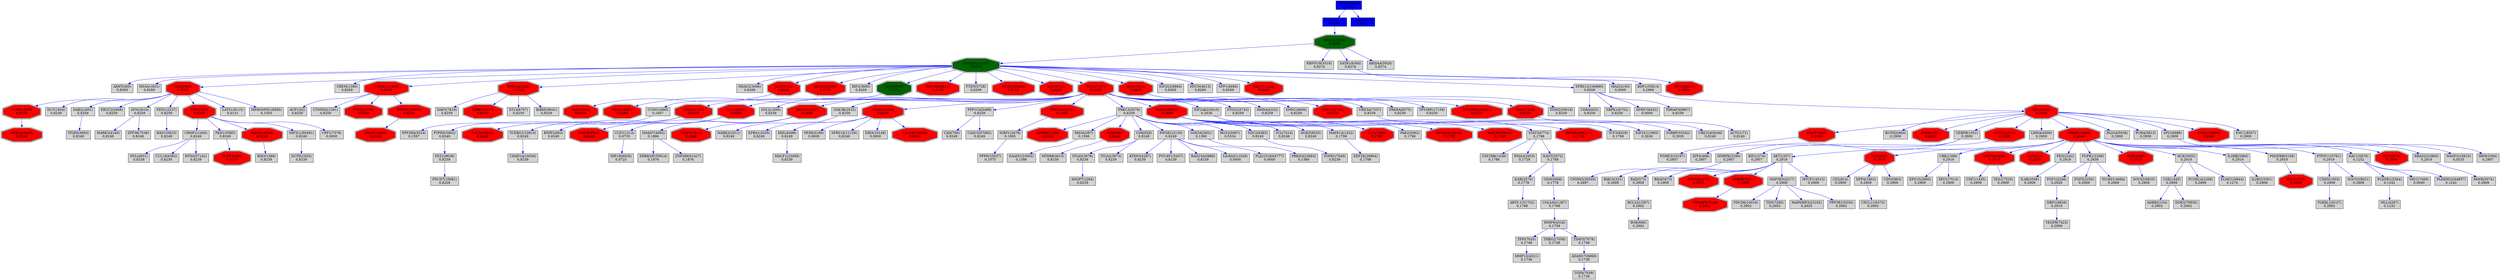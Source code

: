 digraph tmp_ans0 {
N_0 [shape = box, style = filled, fillcolor = lightgray, label = "ACTG1(71)\n0,8249"];
N_1 [shape = box, style = filled, fillcolor = lightgray, label = "ADRB2(154)\n0,2902"];
N_2 [shape = doubleoctagon, style = filled, fillcolor = red, label = "ADRBK1(156)\n0,8249"];
N_3 [shape = box, style = filled, fillcolor = lightgray, label = "AKT1(207)\n0,2919"];
N_4 [shape = box, style = filled, fillcolor = lightgray, label = "BIN1(274)\n0,2907"];
N_5 [shape = box, style = filled, fillcolor = lightgray, label = "ANGPT1(284)\n0,8229"];
N_6 [shape = box, style = filled, fillcolor = lightgray, label = "BIRC4(331)\n0,2909"];
N_7 [shape = box, style = filled, fillcolor = lightgray, label = "RHOA(387)\n0,1596"];
N_8 [shape = box, style = filled, fillcolor = lightgray, label = "RHOC(389)\n0,8239"];
N_9 [shape = box, style = filled, fillcolor = lightgray, label = "ARNT(405)\n0,8269"];
N_10 [shape = doubleoctagon, style = filled, fillcolor = red, label = "BAG1(573)\n0,2909"];
N_11 [shape = box, style = filled, fillcolor = lightgray, label = "BAD(572)\n0,2909"];
N_12 [shape = box, style = filled, fillcolor = lightgray, label = "BCL2A1(597)\n0,2902"];
N_13 [shape = box, style = filled, fillcolor = lightgray, label = "BNIP2(663)\n0,8249"];
N_14 [shape = box, style = filled, fillcolor = lightgray, label = "BRAF(673)\n0,2909"];
N_15 [shape = doubleoctagon, style = filled, fillcolor = red, label = "BTK(695)\n0,8249"];
N_16 [shape = box, style = filled, fillcolor = lightgray, label = "CAD(790)\n0,8249"];
N_17 [shape = doubleoctagon, style = filled, fillcolor = red, label = "CASP7(840)\n0,2909"];
N_18 [shape = box, style = filled, fillcolor = lightgray, label = "RUNX2(860)\n0,2909"];
N_19 [shape = box, style = filled, fillcolor = lightgray, label = "CD2(914)\n0,2909"];
N_20 [shape = doubleoctagon, style = filled, fillcolor = red, label = "CD4(920)\n0,2919"];
N_21 [shape = box, style = filled, fillcolor = lightgray, label = "CD8A(925)\n0,8259"];
N_22 [shape = box, style = filled, fillcolor = lightgray, label = "CD9(928)\n0,8249"];
N_23 [shape = box, style = filled, fillcolor = lightgray, label = "MS4A1(931)\n0,8269"];
N_24 [shape = doubleoctagon, style = filled, fillcolor = red, label = "CCNE1(898)\n0,8259"];
N_25 [shape = doubleoctagon, style = filled, fillcolor = red, label = "CDC2(983)\n0,8269"];
N_26 [shape = box, style = filled, fillcolor = lightgray, label = "CCNG1(900)\n0,1607"];
N_27 [shape = doubleoctagon, style = filled, fillcolor = red, label = "CDK6(1021)\n0,2909"];
N_28 [shape = doubleoctagon, style = filled, fillcolor = red, label = "CCNT2(905)\n0,8239"];
N_29 [shape = box, style = filled, fillcolor = lightgray, label = "CEBPB(1051)\n0,2909"];
N_30 [shape = box, style = filled, fillcolor = lightgray, label = "ATF4(468)\n0,2907"];
N_31 [shape = doubleoctagon, style = filled, fillcolor = red, label = "CHD3(1107)\n0,8259"];
N_32 [shape = box, style = filled, fillcolor = lightgray, label = "CLTC(1213)\n0,0735"];
N_33 [shape = box, style = filled, fillcolor = lightgray, label = "CREM(1390)\n0,8269"];
N_34 [shape = box, style = filled, fillcolor = lightgray, label = "CRK(1398)\n0,2919"];
N_35 [shape = box, style = filled, fillcolor = lightgray, label = "CSF1(1435)\n0,2909"];
N_36 [shape = doubleoctagon, style = filled, fillcolor = red, label = "CSF1R(1436)\n0,2919"];
N_37 [shape = box, style = filled, fillcolor = lightgray, label = "CSF2RB(1439)\n0,1788"];
N_38 [shape = box, style = filled, fillcolor = lightgray, label = "CSK(1445)\n0,2909"];
N_39 [shape = box, style = filled, fillcolor = lightgray, label = "CDH5(1003)\n0,2909"];
N_40 [shape = doubleoctagon, style = filled, fillcolor = darkgreen, label = "CSNK2A1(1457)\n0,8279"];
N_41 [shape = box, style = filled, fillcolor = lightgray, label = "MAPK14(1432)\n0,1798"];
N_42 [shape = doubleoctagon, style = filled, fillcolor = red, label = "CDC42(998)\n0,8259"];
N_43 [shape = box, style = filled, fillcolor = lightgray, label = "ACP1(52)\n0,8259"];
N_44 [shape = doubleoctagon, style = filled, fillcolor = red, label = "CTNNB1(1499)\n0,8269"];
N_45 [shape = box, style = filled, fillcolor = lightgray, label = "CTNND2(1501)\n0,8259"];
N_46 [shape = doubleoctagon, style = filled, fillcolor = red, label = "CD7(924)\n0,2909"];
N_47 [shape = box, style = filled, fillcolor = lightgray, label = "COL4A5(1287)\n0,1768"];
N_48 [shape = box, style = filled, fillcolor = lightgray, label = "DCTD(1635)\n0,8239"];
N_49 [shape = box, style = filled, fillcolor = lightgray, label = "DPP4(1803)\n0,2909"];
N_50 [shape = box, style = filled, fillcolor = lightgray, label = "CRMP1(1400)\n0,8249"];
N_51 [shape = box, style = filled, fillcolor = lightgray, label = "DUT(1854)\n0,8259"];
N_52 [shape = box, style = filled, fillcolor = lightgray, label = "DVL2(1856)\n0,8259"];
N_53 [shape = box, style = filled, fillcolor = lightgray, label = "DAB2(1601)\n0,8259"];
N_54 [shape = box, style = filled, fillcolor = lightgray, label = "EIF2S1(1965)\n0,2626"];
N_55 [shape = box, style = filled, fillcolor = blue, label = "CHD4(1108)\n0,8289"];
N_56 [shape = box, style = filled, fillcolor = lightgray, label = "EPB41(2035)\n0,8249"];
N_57 [shape = box, style = filled, fillcolor = lightgray, label = "EPS15(2060)\n0,2909"];
N_58 [shape = box, style = filled, fillcolor = lightgray, label = "ERCC2(2068)\n0,8259"];
N_59 [shape = box, style = filled, fillcolor = lightgray, label = "EWSR1(2130)\n0,8249"];
N_60 [shape = doubleoctagon, style = filled, fillcolor = red, label = "FANCA(2175)\n0,2909"];
N_61 [shape = box, style = filled, fillcolor = lightgray, label = "FCGR1A(2209)\n0,2909"];
N_62 [shape = box, style = filled, fillcolor = lightgray, label = "FES(2242)\n0,2919"];
N_63 [shape = box, style = filled, fillcolor = lightgray, label = "FGF1(2246)\n0,2929"];
N_64 [shape = box, style = filled, fillcolor = lightgray, label = "FGFR1(2260)\n0,2939"];
N_65 [shape = box, style = filled, fillcolor = lightgray, label = "FGF5(2250)\n0,2909"];
N_66 [shape = doubleoctagon, style = filled, fillcolor = red, label = "XRCC6(2547)\n0,1896"];
N_67 [shape = box, style = filled, fillcolor = lightgray, label = "CD53(963)\n0,2909"];
N_68 [shape = doubleoctagon, style = filled, fillcolor = red, label = "GHR(2690)\n0,2919"];
N_69 [shape = box, style = filled, fillcolor = lightgray, label = "SFN(2810)\n0,8259"];
N_70 [shape = box, style = filled, fillcolor = lightgray, label = "MARK2(2011)\n0,8249"];
N_71 [shape = box, style = filled, fillcolor = lightgray, label = "GSK3B(2932)\n0,8259"];
N_72 [shape = box, style = filled, fillcolor = lightgray, label = "PDIA3(2923)\n0,1729"];
N_73 [shape = box, style = filled, fillcolor = lightgray, label = "HCK(3055)\n0,2919"];
N_74 [shape = doubleoctagon, style = filled, fillcolor = darkgreen, label = "HDAC1(3065)\n0,8284"];
N_75 [shape = doubleoctagon, style = filled, fillcolor = red, label = "CUTL1(1523)\n0,2909"];
N_76 [shape = box, style = filled, fillcolor = lightgray, label = "FEN1(2237)\n0,8259"];
N_77 [shape = box, style = filled, fillcolor = lightgray, label = "HNRPK(3190)\n0,2907"];
N_78 [shape = box, style = filled, fillcolor = lightgray, label = "GSK3A(2931)\n0,1390"];
N_79 [shape = doubleoctagon, style = filled, fillcolor = red, label = "HSPCA(3320)\n0,8269"];
N_80 [shape = box, style = filled, fillcolor = lightgray, label = "HDAC2(3066)\n0,8269"];
N_81 [shape = doubleoctagon, style = filled, fillcolor = red, label = "IKBKB(3551)\n0,2909"];
N_82 [shape = box, style = filled, fillcolor = lightgray, label = "IL2RB(3560)\n0,2919"];
N_83 [shape = box, style = filled, fillcolor = lightgray, label = "IL2RG(3561)\n0,2909"];
N_84 [shape = box, style = filled, fillcolor = lightgray, label = "IL6R(3570)\n0,1778"];
N_85 [shape = box, style = filled, fillcolor = lightgray, label = "IL6ST(3572)\n0,1788"];
N_86 [shape = box, style = filled, fillcolor = lightgray, label = "IL4R(3566)\n0,2909"];
N_87 [shape = box, style = filled, fillcolor = lightgray, label = "IRF8(3394)\n0,2907"];
N_88 [shape = box, style = filled, fillcolor = lightgray, label = "ITGA5(3678)\n0,8239"];
N_89 [shape = box, style = filled, fillcolor = lightgray, label = "ITGA2(3673)\n0,8239"];
N_90 [shape = box, style = filled, fillcolor = lightgray, label = "ITGB5(3693)\n0,8249"];
N_91 [shape = doubleoctagon, style = filled, fillcolor = red, label = "JUN(3725)\n0,8269"];
N_92 [shape = box, style = filled, fillcolor = blue, label = "LDHA(3939)\n0,8284"];
N_93 [shape = box, style = filled, fillcolor = lightgray, label = "LMNA(4000)\n0,2909"];
N_94 [shape = doubleoctagon, style = filled, fillcolor = red, label = "HCLS1(3059)\n0,8269"];
N_95 [shape = doubleoctagon, style = filled, fillcolor = red, label = "SMAD3(4088)\n0,8259"];
N_96 [shape = box, style = filled, fillcolor = lightgray, label = "SMAD7(4092)\n0,1886"];
N_97 [shape = doubleoctagon, style = filled, fillcolor = red, label = "MAF(4094)\n0,8259"];
N_98 [shape = doubleoctagon, style = filled, fillcolor = red, label = "DCC(1630)\n0,1798"];
N_99 [shape = box, style = filled, fillcolor = lightgray, label = "BOK(666)\n0,2892"];
N_100 [shape = box, style = filled, fillcolor = lightgray, label = "MAP3K5(4217)\n0,2909"];
N_101 [shape = box, style = filled, fillcolor = lightgray, label = "IGBP1(3476)\n0,1085"];
N_102 [shape = box, style = filled, fillcolor = lightgray, label = "MLL(4297)\n0,1232"];
N_103 [shape = box, style = filled, fillcolor = lightgray, label = "MMP9(4318)\n0,1758"];
N_104 [shape = doubleoctagon, style = filled, fillcolor = red, label = "MLH1(4292)\n0,8264"];
N_105 [shape = doubleoctagon, style = filled, fillcolor = red, label = "MYBL2(4605)\n0,8249"];
N_106 [shape = box, style = filled, fillcolor = lightgray, label = "MYD88(4615)\n0,8239"];
N_107 [shape = box, style = filled, fillcolor = lightgray, label = "NCAM1(4684)\n0,2909"];
N_108 [shape = box, style = filled, fillcolor = lightgray, label = "IRF2(3660)\n0,8269"];
N_109 [shape = doubleoctagon, style = filled, fillcolor = darkgreen, label = "MYC(4609)\n0,8274"];
N_110 [shape = box, style = filled, fillcolor = lightgray, label = "RBPSUH(3516)\n0,8274"];
N_111 [shape = box, style = filled, fillcolor = lightgray, label = "PAK2(5062)\n0,1798"];
N_112 [shape = box, style = filled, fillcolor = lightgray, label = "PAWR(5074)\n0,2909"];
N_113 [shape = box, style = filled, fillcolor = lightgray, label = "PDGFRB(5159)\n0,2919"];
N_114 [shape = doubleoctagon, style = filled, fillcolor = red, label = "PIK3R1(5295)\n0,2949"];
N_115 [shape = box, style = filled, fillcolor = lightgray, label = "MARK3(4140)\n0,8249"];
N_116 [shape = box, style = filled, fillcolor = lightgray, label = "MMP12(4321)\n0,1738"];
N_117 [shape = box, style = filled, fillcolor = lightgray, label = "PPP1CA(5499)\n0,8259"];
N_118 [shape = doubleoctagon, style = filled, fillcolor = red, label = "PPP2CA(5515)\n0,1095"];
N_119 [shape = doubleoctagon, style = filled, fillcolor = red, label = "PPP1R8(5511)\n0,8269"];
N_120 [shape = box, style = filled, fillcolor = lightgray, label = "PRKCA(5578)\n0,8259"];
N_121 [shape = box, style = filled, fillcolor = lightgray, label = "PA2G4(5036)\n0,2909"];
N_122 [shape = box, style = filled, fillcolor = lightgray, label = "PKN1(5585)\n0,8249"];
N_123 [shape = doubleoctagon, style = filled, fillcolor = red, label = "MAPK3(5595)\n0,1808"];
N_124 [shape = doubleoctagon, style = filled, fillcolor = red, label = "PRKCI(5584)\n0,8249"];
N_125 [shape = box, style = filled, fillcolor = lightgray, label = "EIF2AK2(5610)\n0,2636"];
N_126 [shape = box, style = filled, fillcolor = lightgray, label = "ATXN3(4287)\n0,8239"];
N_127 [shape = box, style = filled, fillcolor = lightgray, label = "PTGS2(5743)\n0,8259"];
N_128 [shape = doubleoctagon, style = filled, fillcolor = red, label = "GRLF1(2909)\n0,8249"];
N_129 [shape = box, style = filled, fillcolor = lightgray, label = "PURA(5813)\n0,2909"];
N_130 [shape = box, style = filled, fillcolor = lightgray, label = "PTPN11(5781)\n0,2919"];
N_131 [shape = box, style = filled, fillcolor = lightgray, label = "PTEN(5728)\n0,8269"];
N_132 [shape = box, style = filled, fillcolor = lightgray, label = "RAC1(5879)\n0,1252"];
N_133 [shape = box, style = filled, fillcolor = lightgray, label = "PLXNB1(5364)\n0,1242"];
N_134 [shape = box, style = filled, fillcolor = lightgray, label = "RAD1(5810)\n0,8249"];
N_135 [shape = doubleoctagon, style = filled, fillcolor = red, label = "RB1(5925)\n0,2959"];
N_136 [shape = box, style = filled, fillcolor = lightgray, label = "MNDA(4332)\n0,8259"];
N_137 [shape = doubleoctagon, style = filled, fillcolor = red, label = "RET(5979)\n0,2909"];
N_138 [shape = box, style = filled, fillcolor = lightgray, label = "POU4F1(5457)\n0,8239"];
N_139 [shape = doubleoctagon, style = filled, fillcolor = red, label = "ROCK1(6093)\n0,8249"];
N_140 [shape = box, style = filled, fillcolor = lightgray, label = "NVL(4931)\n0,8239"];
N_141 [shape = box, style = filled, fillcolor = lightgray, label = "RAD23A(5886)\n0,8239"];
N_142 [shape = doubleoctagon, style = filled, fillcolor = red, label = "RPS6KA1(6195)\n0,1798"];
N_143 [shape = doubleoctagon, style = filled, fillcolor = red, label = "MAP2K3(5606)\n0,1798"];
N_144 [shape = box, style = filled, fillcolor = lightgray, label = "SATB1(6304)\n0,8274"];
N_145 [shape = box, style = filled, fillcolor = lightgray, label = "RGS2(5997)\n0,5534"];
N_146 [shape = doubleoctagon, style = filled, fillcolor = red, label = "PACS1(55690)\n0,8269"];
N_147 [shape = doubleoctagon, style = filled, fillcolor = red, label = "PTPRJ(5795)\n0,8259"];
N_148 [shape = box, style = filled, fillcolor = lightgray, label = "SDC2(6383)\n0,8249"];
N_149 [shape = box, style = filled, fillcolor = lightgray, label = "SKIL(6498)\n0,8249"];
N_150 [shape = box, style = filled, fillcolor = lightgray, label = "SMN1(6606)\n0,8259"];
N_151 [shape = box, style = filled, fillcolor = lightgray, label = "SPI1(6688)\n0,2909"];
N_152 [shape = doubleoctagon, style = filled, fillcolor = red, label = "SRF(6722)\n0,8269"];
N_153 [shape = box, style = filled, fillcolor = lightgray, label = "SRPK1(6732)\n0,8259"];
N_154 [shape = box, style = filled, fillcolor = lightgray, label = "STAT3(6774)\n0,1798"];
N_155 [shape = doubleoctagon, style = filled, fillcolor = red, label = "RPS6KA3(6197)\n0,1798"];
N_156 [shape = doubleoctagon, style = filled, fillcolor = red, label = "STK11(6794)\n0,8259"];
N_157 [shape = box, style = filled, fillcolor = lightgray, label = "TCF3(6929)\n0,1798"];
N_158 [shape = doubleoctagon, style = filled, fillcolor = red, label = "TERF2(7014)\n0,1886"];
N_159 [shape = box, style = filled, fillcolor = lightgray, label = "ADAM17(6868)\n0,1738"];
N_160 [shape = box, style = filled, fillcolor = lightgray, label = "TGFA(7039)\n0,1728"];
N_161 [shape = box, style = filled, fillcolor = lightgray, label = "TGFB1(7040)\n0,8239"];
N_162 [shape = box, style = filled, fillcolor = lightgray, label = "TFPI(7035)\n0,1748"];
N_163 [shape = box, style = filled, fillcolor = lightgray, label = "THBS2(7058)\n0,1748"];
N_164 [shape = box, style = filled, fillcolor = lightgray, label = "CCL18(6362)\n0,8239"];
N_165 [shape = doubleoctagon, style = filled, fillcolor = red, label = "TNFAIP3(7128)\n0,2902"];
N_166 [shape = doubleoctagon, style = filled, fillcolor = red, label = "TP53(7157)\n0,8269"];
N_167 [shape = box, style = filled, fillcolor = lightgray, label = "UBE3A(7337)\n0,8259"];
N_168 [shape = doubleoctagon, style = filled, fillcolor = red, label = "VASP(7408)\n0,8259"];
N_169 [shape = box, style = filled, fillcolor = lightgray, label = "VEGFB(7423)\n0,2909"];
N_170 [shape = doubleoctagon, style = filled, fillcolor = red, label = "VIM(7431)\n0,8259"];
N_171 [shape = doubleoctagon, style = filled, fillcolor = red, label = "WAS(7454)\n0,8269"];
N_172 [shape = box, style = filled, fillcolor = lightgray, label = "XPO1(7514)\n0,2909"];
N_173 [shape = box, style = filled, fillcolor = lightgray, label = "VAV1(7409)\n0,0000"];
N_174 [shape = box, style = filled, fillcolor = lightgray, label = "YES1(7525)\n0,2909"];
N_175 [shape = box, style = filled, fillcolor = lightgray, label = "DAP3(7818)\n0,8259"];
N_176 [shape = box, style = filled, fillcolor = lightgray, label = "ZFP36(7538)\n0,8249"];
N_177 [shape = box, style = filled, fillcolor = lightgray, label = "SFRS7(6432)\n0,0000"];
N_178 [shape = box, style = filled, fillcolor = lightgray, label = "VCL(7414)\n0,8249"];
N_179 [shape = box, style = filled, fillcolor = lightgray, label = "PTPRS(5802)\n0,8249"];
N_180 [shape = doubleoctagon, style = filled, fillcolor = red, label = "IKBKG(8517)\n0,8259"];
N_181 [shape = box, style = filled, fillcolor = lightgray, label = "PRKRA(8575)\n0,8259"];
N_182 [shape = box, style = filled, fillcolor = lightgray, label = "NRP1(8829)\n0,2919"];
N_183 [shape = box, style = filled, fillcolor = lightgray, label = "ARID4A(5926)\n0,8274"];
N_184 [shape = doubleoctagon, style = filled, fillcolor = red, label = "CCNA1(8900)\n0,2909"];
N_185 [shape = box, style = filled, fillcolor = lightgray, label = "SOCS2(8835)\n0,2909"];
N_186 [shape = box, style = filled, fillcolor = lightgray, label = "EIF2S2(8894)\n0,8269"];
N_187 [shape = box, style = filled, fillcolor = lightgray, label = "MYCN(4613)\n0,8269"];
N_188 [shape = box, style = filled, fillcolor = lightgray, label = "LATS1(9113)\n0,0131"];
N_189 [shape = box, style = filled, fillcolor = lightgray, label = "OSM(5008)\n0,1778"];
N_190 [shape = box, style = filled, fillcolor = lightgray, label = "SPP1(6696)\n0,8269"];
N_191 [shape = box, style = filled, fillcolor = lightgray, label = "ST13(6767)\n0,8259"];
N_192 [shape = box, style = filled, fillcolor = lightgray, label = "FEZ1(9638)\n0,8239"];
N_193 [shape = box, style = filled, fillcolor = lightgray, label = "TP53BP1(7158)\n0,8259"];
N_194 [shape = box, style = filled, fillcolor = lightgray, label = "UBE2L6(9246)\n0,8249"];
N_195 [shape = box, style = filled, fillcolor = lightgray, label = "IKBKE(9641)\n0,8259"];
N_196 [shape = box, style = filled, fillcolor = lightgray, label = "PDCD6(10016)\n0,2902"];
N_197 [shape = box, style = filled, fillcolor = lightgray, label = "DGKZ(8525)\n0,8249"];
N_198 [shape = box, style = filled, fillcolor = lightgray, label = "CHAF1A(10036)\n0,8239"];
N_199 [shape = box, style = filled, fillcolor = lightgray, label = "PSME3(10197)\n0,2907"];
N_200 [shape = doubleoctagon, style = filled, fillcolor = red, label = "PAICS(10606)\n0,8249"];
N_201 [shape = box, style = filled, fillcolor = lightgray, label = "TXN(7295)\n0,2902"];
N_202 [shape = box, style = filled, fillcolor = lightgray, label = "TCERG1(10915)\n0,8249"];
N_203 [shape = doubleoctagon, style = filled, fillcolor = red, label = "FAF1(11124)\n0,8269"];
N_204 [shape = doubleoctagon, style = filled, fillcolor = red, label = "MTA2(9219)\n0,8264"];
N_205 [shape = box, style = filled, fillcolor = lightgray, label = "MAPK8IP3(23162)\n0,2625"];
N_206 [shape = box, style = filled, fillcolor = lightgray, label = "MACF1(23499)\n0,8239"];
N_207 [shape = doubleoctagon, style = filled, fillcolor = red, label = "PTPRZ1(5803)\n0,8259"];
N_208 [shape = box, style = filled, fillcolor = lightgray, label = "ITSN2(50618)\n0,8259"];
N_209 [shape = box, style = filled, fillcolor = lightgray, label = "RRAS2(22800)\n0,2919"];
N_210 [shape = box, style = filled, fillcolor = blue, label = "XRN1(54464)\n0,8294"];
N_211 [shape = box, style = filled, fillcolor = lightgray, label = "PDCD7(10081)\n0,8229"];
N_212 [shape = box, style = filled, fillcolor = lightgray, label = "PEX6(5190)\n0,0000"];
N_213 [shape = box, style = filled, fillcolor = lightgray, label = "ERBB2IP(55914)\n0,1876"];
N_214 [shape = box, style = filled, fillcolor = lightgray, label = "SFRS16(11129)\n0,8249"];
N_215 [shape = box, style = filled, fillcolor = lightgray, label = "NIF3L1(60491)\n0,8249"];
N_216 [shape = box, style = filled, fillcolor = lightgray, label = "RTN4(57142)\n0,8239"];
N_217 [shape = box, style = filled, fillcolor = lightgray, label = "CASC5(57082)\n0,8249"];
N_218 [shape = box, style = filled, fillcolor = lightgray, label = "THRAP3(9967)\n0,8259"];
N_219 [shape = box, style = filled, fillcolor = lightgray, label = "SFRS12(140890)\n0,8269"];
N_220 [shape = box, style = filled, fillcolor = lightgray, label = "DOK3(79930)\n0,2902"];
N_221 [shape = box, style = filled, fillcolor = lightgray, label = "HIP1R(9026)\n0,0725"];
N_222 [shape = box, style = filled, fillcolor = lightgray, label = "WASF3(10810)\n0,0535"];
N_223 [shape = box, style = filled, fillcolor = lightgray, label = "MTCP1(4515)\n0,2909"];
N_224 [shape = box, style = filled, fillcolor = lightgray, label = "DAAM1(23002)\n0,1586"];
N_225 [shape = box, style = filled, fillcolor = lightgray, label = "PLEKHG2(64857)\n0,1242"];
N_226 [shape = box, style = filled, fillcolor = lightgray, label = "ELMO1(9844)\n0,1274"];
N_227 [shape = box, style = filled, fillcolor = lightgray, label = "EBI3(10148)\n0,0000"];
N_228 [shape = box, style = filled, fillcolor = lightgray, label = "MPHOSPH1(9585)\n0,1503"];
N_229 [shape = box, style = filled, fillcolor = lightgray, label = "PPP2R4(5524)\n0,1597"];
N_230 [shape = box, style = filled, fillcolor = lightgray, label = "CXCL11(6373)\n0,2902"];
N_231 [shape = box, style = filled, fillcolor = lightgray, label = "SOCS3(9021)\n0,2909"];
N_232 [shape = box, style = filled, fillcolor = lightgray, label = "P2RXL1(9127)\n0,2902"];
N_233 [shape = box, style = filled, fillcolor = lightgray, label = "MAZ(4150)\n0,0000"];
N_234 [shape = box, style = filled, fillcolor = lightgray, label = "BDP1(55814)\n0,2969"];
N_235 [shape = box, style = filled, fillcolor = lightgray, label = "EEF2K(29904)\n0,1788"];
N_236 [shape = box, style = filled, fillcolor = lightgray, label = "LILRA3(11026)\n0,0000"];
N_237 [shape = box, style = filled, fillcolor = lightgray, label = "FLJ22318(64777)\n0,0000"];
N_238 [shape = box, style = filled, fillcolor = lightgray, label = "PPP3R1(5534)\n0,2902"];
N_239 [shape = box, style = filled, fillcolor = lightgray, label = "CNNM3(26505)\n0,2897"];
N_240 [shape = box, style = filled, fillcolor = lightgray, label = "PRKD3(23683)\n0,1380"];
N_241 [shape = box, style = filled, fillcolor = lightgray, label = "ARTS-1(51752)\n0,1768"];
N_242 [shape = box, style = filled, fillcolor = lightgray, label = "TIMP3(7078)\n0,1748"];
N_243 [shape = doubleoctagon, style = filled, fillcolor = red, label = "SAP130(79595)\n0,0000"];
N_244 [shape = box, style = filled, fillcolor = lightgray, label = "ZNF588(51427)\n0,1876"];
N_245 [shape = box, style = filled, fillcolor = lightgray, label = "PPP6C(5537)\n0,1075"];
N_246 [shape = box, style = filled, fillcolor = lightgray, label = "STRBP(55342)\n0,2626"];
N_247 [shape = box, style = filled, fillcolor = lightgray, label = "ENC1(8507)\n0,2909"];
N_248 [shape = doubleoctagon, style = filled, fillcolor = red, label = "TP53INP1(94241)\n0,0715"];
N_249 [shape = box, style = filled, fillcolor = lightgray, label = "UPP1(7378)\n0,0000"];
N_3 -> N_6 [ color = blue ];
N_3 -> N_11 [ color = blue ];
N_11 -> N_12 [ color = blue ];
N_3 -> N_14 [ color = blue ];
N_20 -> N_19 [ color = blue ];
N_25 -> N_24 [ color = blue ];
N_29 -> N_30 [ color = blue ];
N_36 -> N_35 [ color = blue ];
N_38 -> N_1 [ color = blue ];
N_40 -> N_9 [ color = blue ];
N_40 -> N_23 [ color = blue ];
N_40 -> N_25 [ color = blue ];
N_40 -> N_33 [ color = blue ];
N_42 -> N_13 [ color = blue ];
N_40 -> N_44 [ color = blue ];
N_44 -> N_43 [ color = blue ];
N_44 -> N_45 [ color = blue ];
N_20 -> N_49 [ color = blue ];
N_25 -> N_51 [ color = blue ];
N_25 -> N_53 [ color = blue ];
N_34 -> N_57 [ color = blue ];
N_25 -> N_58 [ color = blue ];
N_3 -> N_60 [ color = blue ];
N_64 -> N_63 [ color = blue ];
N_64 -> N_65 [ color = blue ];
N_66 -> N_32 [ color = blue ];
N_20 -> N_67 [ color = blue ];
N_25 -> N_69 [ color = blue ];
N_71 -> N_70 [ color = blue ];
N_73 -> N_38 [ color = blue ];
N_73 -> N_61 [ color = blue ];
N_74 -> N_40 [ color = blue ];
N_55 -> N_74 [ color = blue ];
N_75 -> N_4 [ color = blue ];
N_25 -> N_76 [ color = blue ];
N_29 -> N_77 [ color = blue ];
N_40 -> N_79 [ color = blue ];
N_40 -> N_80 [ color = blue ];
N_3 -> N_81 [ color = blue ];
N_82 -> N_83 [ color = blue ];
N_85 -> N_84 [ color = blue ];
N_62 -> N_86 [ color = blue ];
N_88 -> N_5 [ color = blue ];
N_22 -> N_88 [ color = blue ];
N_22 -> N_89 [ color = blue ];
N_53 -> N_90 [ color = blue ];
N_40 -> N_91 [ color = blue ];
N_40 -> N_94 [ color = blue ];
N_95 -> N_56 [ color = blue ];
N_66 -> N_96 [ color = blue ];
N_91 -> N_97 [ color = blue ];
N_12 -> N_99 [ color = blue ];
N_3 -> N_100 [ color = blue ];
N_47 -> N_103 [ color = blue ];
N_24 -> N_105 [ color = blue ];
N_15 -> N_106 [ color = blue ];
N_64 -> N_107 [ color = blue ];
N_40 -> N_108 [ color = blue ];
N_40 -> N_109 [ color = blue ];
N_109 -> N_104 [ color = blue ];
N_74 -> N_110 [ color = blue ];
N_113 -> N_10 [ color = blue ];
N_114 -> N_3 [ color = blue ];
N_114 -> N_20 [ color = blue ];
N_114 -> N_34 [ color = blue ];
N_114 -> N_36 [ color = blue ];
N_114 -> N_46 [ color = blue ];
N_114 -> N_62 [ color = blue ];
N_114 -> N_64 [ color = blue ];
N_114 -> N_68 [ color = blue ];
N_114 -> N_73 [ color = blue ];
N_114 -> N_82 [ color = blue ];
N_114 -> N_113 [ color = blue ];
N_69 -> N_115 [ color = blue ];
N_117 -> N_16 [ color = blue ];
N_118 -> N_101 [ color = blue ];
N_40 -> N_119 [ color = blue ];
N_120 -> N_2 [ color = blue ];
N_120 -> N_7 [ color = blue ];
N_120 -> N_15 [ color = blue ];
N_120 -> N_22 [ color = blue ];
N_120 -> N_59 [ color = blue ];
N_120 -> N_78 [ color = blue ];
N_122 -> N_28 [ color = blue ];
N_123 -> N_41 [ color = blue ];
N_123 -> N_98 [ color = blue ];
N_123 -> N_111 [ color = blue ];
N_42 -> N_124 [ color = blue ];
N_125 -> N_54 [ color = blue ];
N_59 -> N_126 [ color = blue ];
N_130 -> N_39 [ color = blue ];
N_114 -> N_130 [ color = blue ];
N_40 -> N_131 [ color = blue ];
N_114 -> N_132 [ color = blue ];
N_133 -> N_102 [ color = blue ];
N_132 -> N_133 [ color = blue ];
N_76 -> N_134 [ color = blue ];
N_135 -> N_17 [ color = blue ];
N_135 -> N_18 [ color = blue ];
N_135 -> N_27 [ color = blue ];
N_135 -> N_29 [ color = blue ];
N_135 -> N_75 [ color = blue ];
N_135 -> N_93 [ color = blue ];
N_135 -> N_114 [ color = blue ];
N_135 -> N_121 [ color = blue ];
N_135 -> N_129 [ color = blue ];
N_114 -> N_137 [ color = blue ];
N_59 -> N_138 [ color = blue ];
N_139 -> N_8 [ color = blue ];
N_50 -> N_140 [ color = blue ];
N_59 -> N_141 [ color = blue ];
N_123 -> N_142 [ color = blue ];
N_123 -> N_143 [ color = blue ];
N_74 -> N_144 [ color = blue ];
N_120 -> N_145 [ color = blue ];
N_40 -> N_146 [ color = blue ];
N_44 -> N_147 [ color = blue ];
N_120 -> N_148 [ color = blue ];
N_95 -> N_149 [ color = blue ];
N_151 -> N_87 [ color = blue ];
N_135 -> N_151 [ color = blue ];
N_40 -> N_152 [ color = blue ];
N_154 -> N_37 [ color = blue ];
N_154 -> N_72 [ color = blue ];
N_154 -> N_85 [ color = blue ];
N_123 -> N_154 [ color = blue ];
N_123 -> N_155 [ color = blue ];
N_123 -> N_157 [ color = blue ];
N_66 -> N_158 [ color = blue ];
N_159 -> N_160 [ color = blue ];
N_148 -> N_161 [ color = blue ];
N_103 -> N_162 [ color = blue ];
N_162 -> N_116 [ color = blue ];
N_103 -> N_163 [ color = blue ];
N_50 -> N_164 [ color = blue ];
N_81 -> N_165 [ color = blue ];
N_166 -> N_26 [ color = blue ];
N_166 -> N_31 [ color = blue ];
N_40 -> N_166 [ color = blue ];
N_166 -> N_42 [ color = blue ];
N_166 -> N_52 [ color = blue ];
N_166 -> N_66 [ color = blue ];
N_166 -> N_71 [ color = blue ];
N_166 -> N_95 [ color = blue ];
N_166 -> N_117 [ color = blue ];
N_166 -> N_118 [ color = blue ];
N_166 -> N_120 [ color = blue ];
N_166 -> N_123 [ color = blue ];
N_166 -> N_125 [ color = blue ];
N_166 -> N_127 [ color = blue ];
N_166 -> N_136 [ color = blue ];
N_166 -> N_150 [ color = blue ];
N_166 -> N_156 [ color = blue ];
N_166 -> N_167 [ color = blue ];
N_168 -> N_0 [ color = blue ];
N_25 -> N_170 [ color = blue ];
N_170 -> N_50 [ color = blue ];
N_170 -> N_122 [ color = blue ];
N_170 -> N_139 [ color = blue ];
N_40 -> N_171 [ color = blue ];
N_171 -> N_168 [ color = blue ];
N_34 -> N_172 [ color = blue ];
N_132 -> N_173 [ color = blue ];
N_36 -> N_174 [ color = blue ];
N_79 -> N_175 [ color = blue ];
N_69 -> N_176 [ color = blue ];
N_120 -> N_178 [ color = blue ];
N_31 -> N_179 [ color = blue ];
N_79 -> N_180 [ color = blue ];
N_166 -> N_181 [ color = blue ];
N_63 -> N_182 [ color = blue ];
N_182 -> N_169 [ color = blue ];
N_74 -> N_183 [ color = blue ];
N_135 -> N_184 [ color = blue ];
N_68 -> N_185 [ color = blue ];
N_40 -> N_186 [ color = blue ];
N_40 -> N_187 [ color = blue ];
N_25 -> N_188 [ color = blue ];
N_189 -> N_47 [ color = blue ];
N_85 -> N_189 [ color = blue ];
N_40 -> N_190 [ color = blue ];
N_79 -> N_191 [ color = blue ];
N_179 -> N_192 [ color = blue ];
N_166 -> N_193 [ color = blue ];
N_167 -> N_194 [ color = blue ];
N_79 -> N_195 [ color = blue ];
N_100 -> N_196 [ color = blue ];
N_120 -> N_197 [ color = blue ];
N_17 -> N_199 [ color = blue ];
N_31 -> N_200 [ color = blue ];
N_100 -> N_201 [ color = blue ];
N_31 -> N_202 [ color = blue ];
N_202 -> N_198 [ color = blue ];
N_40 -> N_203 [ color = blue ];
N_144 -> N_204 [ color = blue ];
N_100 -> N_205 [ color = blue ];
N_149 -> N_206 [ color = blue ];
N_44 -> N_207 [ color = blue ];
N_207 -> N_128 [ color = blue ];
N_171 -> N_208 [ color = blue ];
N_209 -> N_112 [ color = blue ];
N_114 -> N_209 [ color = blue ];
N_210 -> N_55 [ color = blue ];
N_210 -> N_92 [ color = blue ];
N_192 -> N_211 [ color = blue ];
N_95 -> N_212 [ color = blue ];
N_96 -> N_213 [ color = blue ];
N_95 -> N_214 [ color = blue ];
N_215 -> N_48 [ color = blue ];
N_170 -> N_215 [ color = blue ];
N_50 -> N_216 [ color = blue ];
N_117 -> N_217 [ color = blue ];
N_219 -> N_21 [ color = blue ];
N_40 -> N_219 [ color = blue ];
N_219 -> N_153 [ color = blue ];
N_219 -> N_177 [ color = blue ];
N_219 -> N_218 [ color = blue ];
N_38 -> N_220 [ color = blue ];
N_32 -> N_221 [ color = blue ];
N_114 -> N_222 [ color = blue ];
N_3 -> N_223 [ color = blue ];
N_7 -> N_224 [ color = blue ];
N_132 -> N_225 [ color = blue ];
N_73 -> N_226 [ color = blue ];
N_95 -> N_227 [ color = blue ];
N_25 -> N_228 [ color = blue ];
N_26 -> N_229 [ color = blue ];
N_49 -> N_230 [ color = blue ];
N_130 -> N_231 [ color = blue ];
N_39 -> N_232 [ color = blue ];
N_40 -> N_233 [ color = blue ];
N_40 -> N_234 [ color = blue ];
N_234 -> N_135 [ color = blue ];
N_41 -> N_235 [ color = blue ];
N_59 -> N_236 [ color = blue ];
N_59 -> N_237 [ color = blue ];
N_100 -> N_238 [ color = blue ];
N_77 -> N_239 [ color = blue ];
N_78 -> N_240 [ color = blue ];
N_84 -> N_241 [ color = blue ];
N_103 -> N_242 [ color = blue ];
N_242 -> N_159 [ color = blue ];
N_95 -> N_243 [ color = blue ];
N_96 -> N_244 [ color = blue ];
N_101 -> N_245 [ color = blue ];
N_125 -> N_246 [ color = blue ];
N_135 -> N_247 [ color = blue ];
N_166 -> N_248 [ color = blue ];
N_170 -> N_249 [ color = blue ];
}
